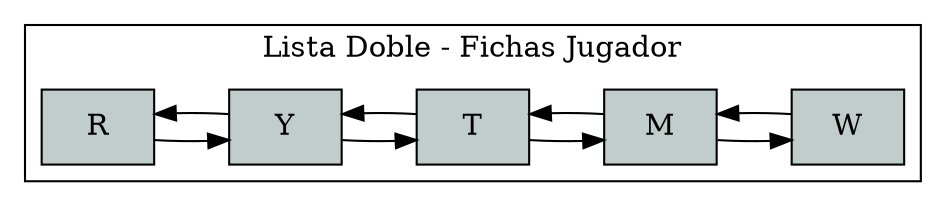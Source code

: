 digraph Grafo{ rankdir= LR 
subgraph cluster2 {
 label=" Lista Doble - Fichas Jugador "; 
node [label="R"fillcolor=azure3 style=filled  shape=rect fontcolor=black   ] 0;
node [label="Y"fillcolor=azure3 style=filled  shape=rect fontcolor=black   ] 1;
node [label="T"fillcolor=azure3 style=filled  shape=rect fontcolor=black   ] 2;
node [label="M"fillcolor=azure3 style=filled  shape=rect fontcolor=black   ] 3;
node [label="W"fillcolor=azure3 style=filled  shape=rect fontcolor=black   ] 4;
0->1;
1->2;
1->0;
2->3;
2->1;
3->4;
3->2;
4->3;
}}
